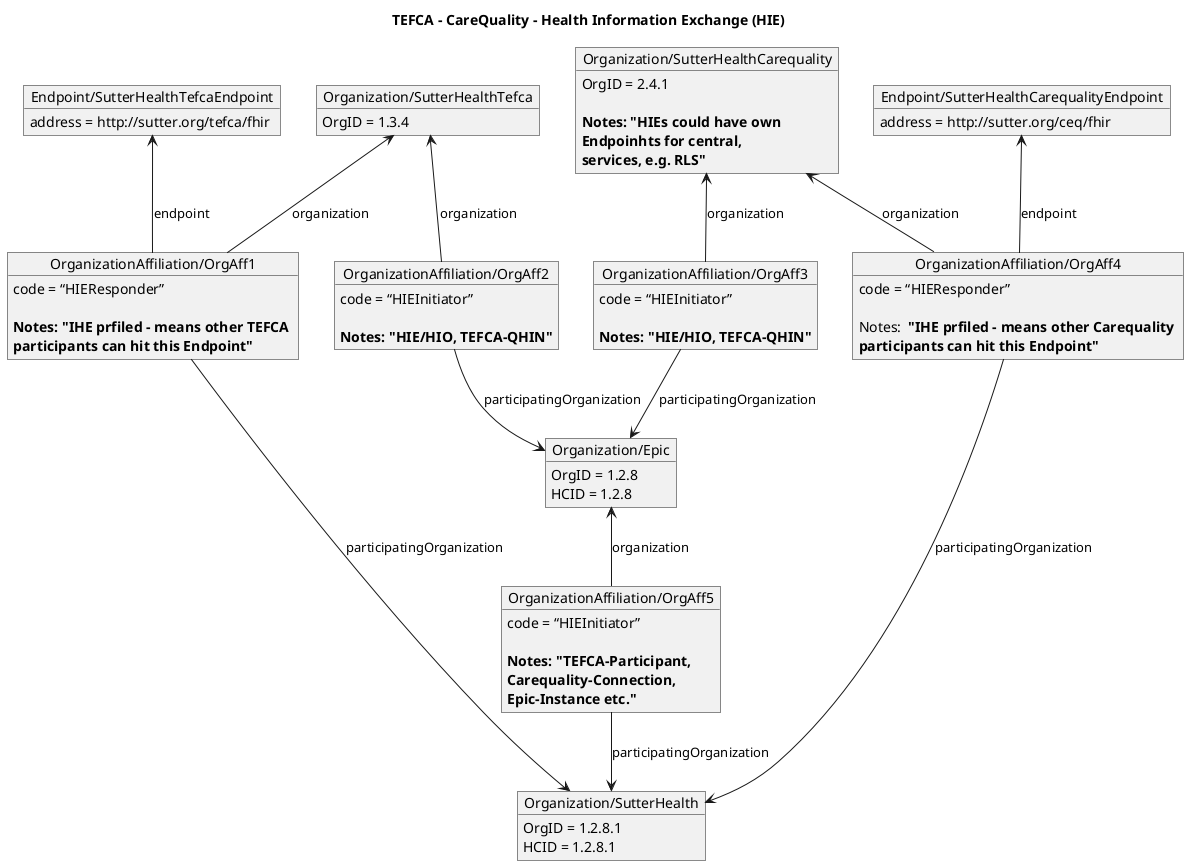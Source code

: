 @startuml 

title "TEFCA - CareQuality - Health Information Exchange (HIE)"
object "Organization/SutterHealthTefca" as tefca
tefca : OrgID = 1.3.4

object "Endpoint/SutterHealthTefcaEndpoint" as tefcaEp
tefcaEp : address = http://sutter.org/tefca/fhir

object "Organization/SutterHealthCarequality" as carequality
carequality : OrgID = 2.4.1\n
carequality : <b>Notes: "HIEs could have own \n<b>Endpoinhts for central, \n<b>services, e.g. RLS"

object "Endpoint/SutterHealthCarequalityEndpoint" as carequalityEp
carequalityEp : address = http://sutter.org/ceq/fhir

object "Organization/SutterHealth" as sutter
sutter : OrgID = 1.2.8.1
sutter : HCID = 1.2.8.1

object "OrganizationAffiliation/OrgAff1" as OrgAff1
OrgAff1 : code = “HIEResponder” \n
OrgAff1 : <b>Notes: "IHE prfiled - means other TEFCA \n<b>participants can hit this Endpoint"
OrgAff1 -down-> sutter : participatingOrganization
OrgAff1 -up-> tefca : organization
OrgAff1 -up-> tefcaEp : endpoint

object "OrganizationAffiliation/OrgAff2" as OrgAff2
OrgAff2 : code = “HIEInitiator”\n
OrgAff2 : <b>Notes: "HIE/HIO, TEFCA-QHIN"</b>
OrgAff2 -up-> tefca : organization


object "Organization/Epic" as epic 
epic : OrgID = 1.2.8
epic : HCID = 1.2.8
OrgAff2 -down-> epic : participatingOrganization

object "OrganizationAffiliation/OrgAff3" as OrgAff3
OrgAff3 : code = “HIEInitiator”\n
OrgAff3 : <b>Notes: "HIE/HIO, TEFCA-QHIN"</b>
OrgAff3 -down-> epic : participatingOrganization
OrgAff3 -up-> carequality : organization

object "OrganizationAffiliation/OrgAff4" as OrgAff4
OrgAff4 : code = “HIEResponder”\n
OrgAff4 : Notes: <b> "IHE prfiled - means other Carequality \n<b>participants can hit this Endpoint"
OrgAff4 -down-> sutter : participatingOrganization
OrgAff4 -up-> carequality : organization
OrgAff4 -up-> carequalityEp : endpoint

object "OrganizationAffiliation/OrgAff5" as OrgAff5
OrgAff5 : code = “HIEInitiator”\n
OrgAff5 : <b>Notes: "TEFCA-Participant, \n<b>Carequality-Connection, \n<b>Epic-Instance etc."
OrgAff5 -up-> epic : organization
OrgAff5 -down-> sutter : participatingOrganization


@enduml
